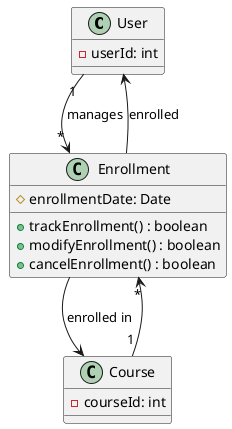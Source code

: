 @startuml
class User {
    - userId: int
}

class Course {
    - courseId: int
}

class Enrollment {
    # enrollmentDate: Date
    + trackEnrollment() : boolean
    + modifyEnrollment() : boolean
    + cancelEnrollment() : boolean
}

User "1" --> "*" Enrollment : manages
Course "1" --> "*" Enrollment
Enrollment --> User : enrolled
Enrollment --> Course : enrolled in

@enduml